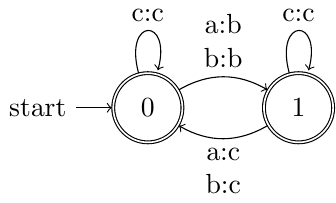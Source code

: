 \documentclass[tikz]{standalone}
\usetikzlibrary{arrows, automata, calc, positioning}
\begin{document}
\begin{tikzpicture}
    \node[state, initial, accepting] (0) at (0,0) {0};
    \node[state, accepting] (1) [right=of 0] {1};

    \path[->]
        (0) edge [loop above] node [above,align=center] {c:c} (0)
        (0) edge [bend left] node [above,align=center] {a:b\\b:b} (1)
        (1) edge [loop above] node [above,align=center] {c:c} (1)
        (1) edge [bend left] node [below,align=center] {a:c\\b:c} (0);
\end{tikzpicture}
\end{document}
